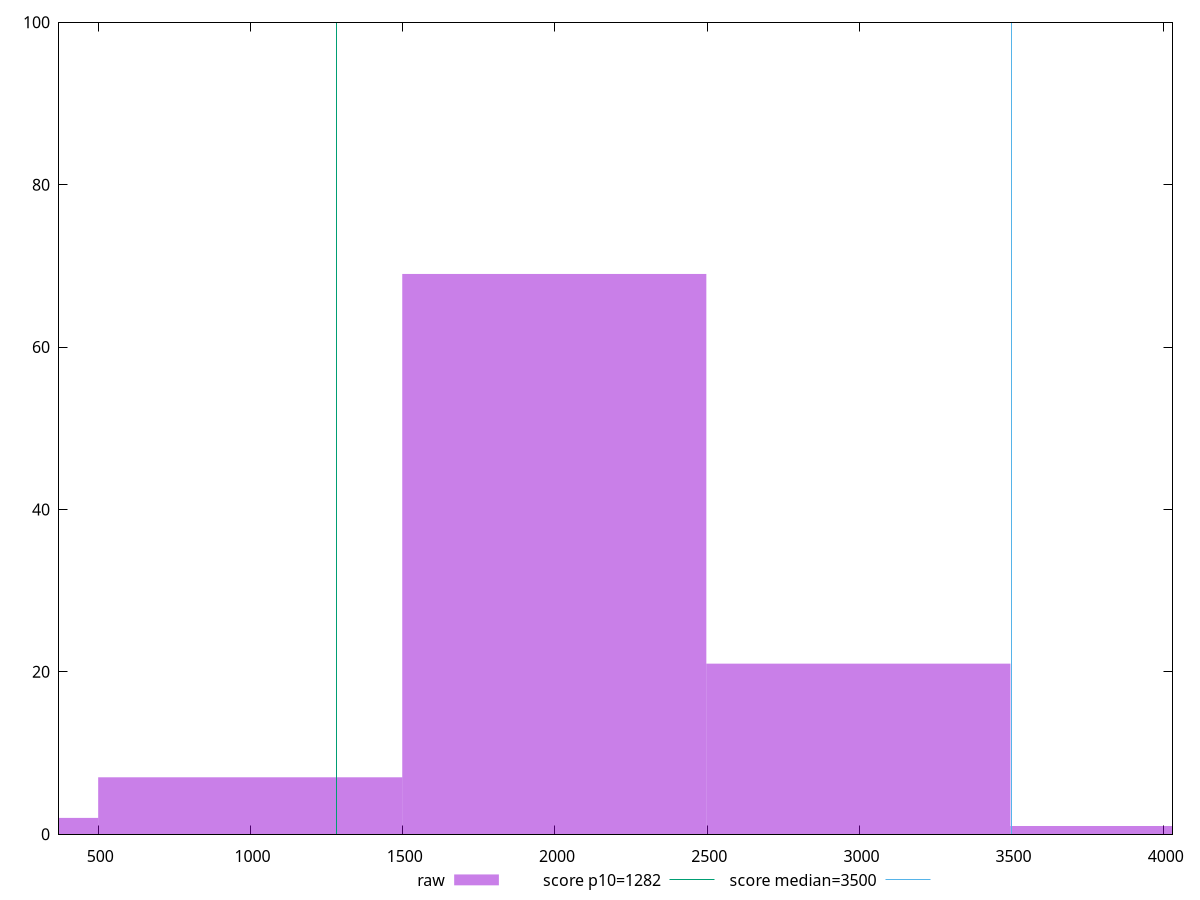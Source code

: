 reset

$raw <<EOF
998.8740048278393 7
0 2
1997.7480096556785 69
2996.622014483518 21
3995.496019311357 1
EOF

set key outside below
set boxwidth 998.8740048278393
set xrange [370.76800000000026:4028.4600000000005]
set yrange [0:100]
set trange [0:100]
set style fill transparent solid 0.5 noborder

set parametric
set terminal svg size 640, 490 enhanced background rgb 'white'
set output "report/report_00029_2021-02-24T13-36-40.390Z/bootup-time/samples/music/raw/histogram.svg"

plot $raw title "raw" with boxes, \
     1282,t title "score p10=1282", \
     3500,t title "score median=3500"

reset
